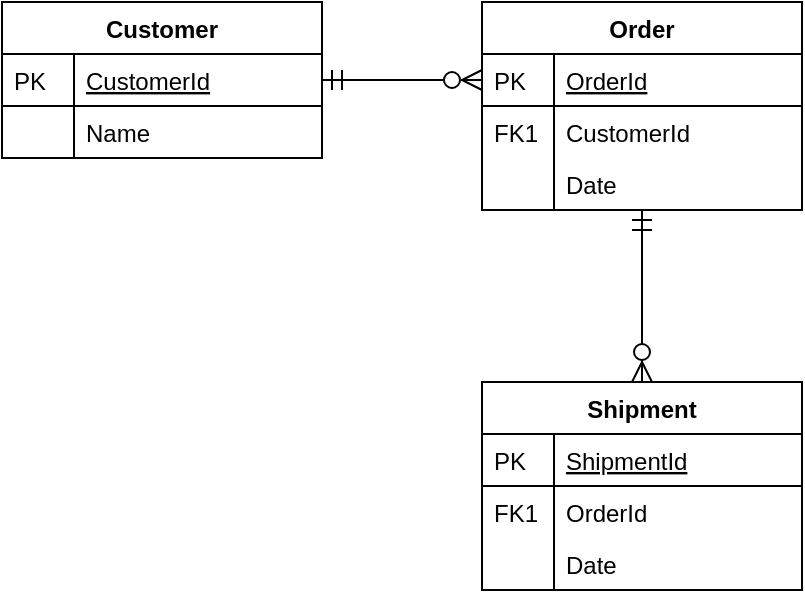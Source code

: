 <mxfile version="13.1.1" type="github"><diagram id="C5RBs43oDa-KdzZeNtuy" name="Page-1"><mxGraphModel dx="1223" dy="645" grid="1" gridSize="10" guides="1" tooltips="1" connect="1" arrows="1" fold="1" page="1" pageScale="1" pageWidth="827" pageHeight="1169" math="0" shadow="0"><root><mxCell id="WIyWlLk6GJQsqaUBKTNV-0"/><mxCell id="WIyWlLk6GJQsqaUBKTNV-1" parent="WIyWlLk6GJQsqaUBKTNV-0"/><mxCell id="zkfFHV4jXpPFQw0GAbJ--51" value="Customer" style="swimlane;fontStyle=1;childLayout=stackLayout;horizontal=1;startSize=26;horizontalStack=0;resizeParent=1;resizeLast=0;collapsible=1;marginBottom=0;rounded=0;shadow=0;strokeWidth=1;" parent="WIyWlLk6GJQsqaUBKTNV-1" vertex="1"><mxGeometry x="160" y="120" width="160" height="78" as="geometry"><mxRectangle x="20" y="80" width="160" height="26" as="alternateBounds"/></mxGeometry></mxCell><mxCell id="zkfFHV4jXpPFQw0GAbJ--52" value="CustomerId" style="shape=partialRectangle;top=0;left=0;right=0;bottom=1;align=left;verticalAlign=top;fillColor=none;spacingLeft=40;spacingRight=4;overflow=hidden;rotatable=0;points=[[0,0.5],[1,0.5]];portConstraint=eastwest;dropTarget=0;rounded=0;shadow=0;strokeWidth=1;fontStyle=4" parent="zkfFHV4jXpPFQw0GAbJ--51" vertex="1"><mxGeometry y="26" width="160" height="26" as="geometry"/></mxCell><mxCell id="zkfFHV4jXpPFQw0GAbJ--53" value="PK" style="shape=partialRectangle;top=0;left=0;bottom=0;fillColor=none;align=left;verticalAlign=top;spacingLeft=4;spacingRight=4;overflow=hidden;rotatable=0;points=[];portConstraint=eastwest;part=1;" parent="zkfFHV4jXpPFQw0GAbJ--52" vertex="1" connectable="0"><mxGeometry width="36" height="26" as="geometry"/></mxCell><mxCell id="zkfFHV4jXpPFQw0GAbJ--54" value="Name" style="shape=partialRectangle;top=0;left=0;right=0;bottom=0;align=left;verticalAlign=top;fillColor=none;spacingLeft=40;spacingRight=4;overflow=hidden;rotatable=0;points=[[0,0.5],[1,0.5]];portConstraint=eastwest;dropTarget=0;rounded=0;shadow=0;strokeWidth=1;" parent="zkfFHV4jXpPFQw0GAbJ--51" vertex="1"><mxGeometry y="52" width="160" height="26" as="geometry"/></mxCell><mxCell id="zkfFHV4jXpPFQw0GAbJ--55" value="" style="shape=partialRectangle;top=0;left=0;bottom=0;fillColor=none;align=left;verticalAlign=top;spacingLeft=4;spacingRight=4;overflow=hidden;rotatable=0;points=[];portConstraint=eastwest;part=1;" parent="zkfFHV4jXpPFQw0GAbJ--54" vertex="1" connectable="0"><mxGeometry width="36" height="26" as="geometry"/></mxCell><mxCell id="zkfFHV4jXpPFQw0GAbJ--56" value="Order" style="swimlane;fontStyle=1;childLayout=stackLayout;horizontal=1;startSize=26;horizontalStack=0;resizeParent=1;resizeLast=0;collapsible=1;marginBottom=0;rounded=0;shadow=0;strokeWidth=1;" parent="WIyWlLk6GJQsqaUBKTNV-1" vertex="1"><mxGeometry x="400" y="120" width="160" height="104" as="geometry"><mxRectangle x="260" y="80" width="160" height="26" as="alternateBounds"/></mxGeometry></mxCell><mxCell id="zkfFHV4jXpPFQw0GAbJ--57" value="OrderId" style="shape=partialRectangle;top=0;left=0;right=0;bottom=1;align=left;verticalAlign=top;fillColor=none;spacingLeft=40;spacingRight=4;overflow=hidden;rotatable=0;points=[[0,0.5],[1,0.5]];portConstraint=eastwest;dropTarget=0;rounded=0;shadow=0;strokeWidth=1;fontStyle=4" parent="zkfFHV4jXpPFQw0GAbJ--56" vertex="1"><mxGeometry y="26" width="160" height="26" as="geometry"/></mxCell><mxCell id="zkfFHV4jXpPFQw0GAbJ--58" value="PK" style="shape=partialRectangle;top=0;left=0;bottom=0;fillColor=none;align=left;verticalAlign=top;spacingLeft=4;spacingRight=4;overflow=hidden;rotatable=0;points=[];portConstraint=eastwest;part=1;" parent="zkfFHV4jXpPFQw0GAbJ--57" vertex="1" connectable="0"><mxGeometry width="36" height="26" as="geometry"/></mxCell><mxCell id="zkfFHV4jXpPFQw0GAbJ--59" value="CustomerId" style="shape=partialRectangle;top=0;left=0;right=0;bottom=0;align=left;verticalAlign=top;fillColor=none;spacingLeft=40;spacingRight=4;overflow=hidden;rotatable=0;points=[[0,0.5],[1,0.5]];portConstraint=eastwest;dropTarget=0;rounded=0;shadow=0;strokeWidth=1;" parent="zkfFHV4jXpPFQw0GAbJ--56" vertex="1"><mxGeometry y="52" width="160" height="26" as="geometry"/></mxCell><mxCell id="zkfFHV4jXpPFQw0GAbJ--60" value="FK1" style="shape=partialRectangle;top=0;left=0;bottom=0;fillColor=none;align=left;verticalAlign=top;spacingLeft=4;spacingRight=4;overflow=hidden;rotatable=0;points=[];portConstraint=eastwest;part=1;" parent="zkfFHV4jXpPFQw0GAbJ--59" vertex="1" connectable="0"><mxGeometry width="36" height="26" as="geometry"/></mxCell><mxCell id="zkfFHV4jXpPFQw0GAbJ--61" value="Date" style="shape=partialRectangle;top=0;left=0;right=0;bottom=0;align=left;verticalAlign=top;fillColor=none;spacingLeft=40;spacingRight=4;overflow=hidden;rotatable=0;points=[[0,0.5],[1,0.5]];portConstraint=eastwest;dropTarget=0;rounded=0;shadow=0;strokeWidth=1;" parent="zkfFHV4jXpPFQw0GAbJ--56" vertex="1"><mxGeometry y="78" width="160" height="26" as="geometry"/></mxCell><mxCell id="zkfFHV4jXpPFQw0GAbJ--62" value="" style="shape=partialRectangle;top=0;left=0;bottom=0;fillColor=none;align=left;verticalAlign=top;spacingLeft=4;spacingRight=4;overflow=hidden;rotatable=0;points=[];portConstraint=eastwest;part=1;" parent="zkfFHV4jXpPFQw0GAbJ--61" vertex="1" connectable="0"><mxGeometry width="36" height="26" as="geometry"/></mxCell><mxCell id="zkfFHV4jXpPFQw0GAbJ--63" value="" style="edgeStyle=orthogonalEdgeStyle;endArrow=ERzeroToMany;startArrow=ERmandOne;shadow=0;strokeWidth=1;endSize=8;startSize=8;" parent="WIyWlLk6GJQsqaUBKTNV-1" source="zkfFHV4jXpPFQw0GAbJ--52" target="zkfFHV4jXpPFQw0GAbJ--57" edge="1"><mxGeometry width="100" height="100" relative="1" as="geometry"><mxPoint x="310" y="390" as="sourcePoint"/><mxPoint x="410" y="290" as="targetPoint"/></mxGeometry></mxCell><mxCell id="zkfFHV4jXpPFQw0GAbJ--64" value="Shipment" style="swimlane;fontStyle=1;childLayout=stackLayout;horizontal=1;startSize=26;horizontalStack=0;resizeParent=1;resizeLast=0;collapsible=1;marginBottom=0;rounded=0;shadow=0;strokeWidth=1;" parent="WIyWlLk6GJQsqaUBKTNV-1" vertex="1"><mxGeometry x="400" y="310" width="160" height="104" as="geometry"><mxRectangle x="260" y="270" width="160" height="26" as="alternateBounds"/></mxGeometry></mxCell><mxCell id="zkfFHV4jXpPFQw0GAbJ--65" value="ShipmentId" style="shape=partialRectangle;top=0;left=0;right=0;bottom=1;align=left;verticalAlign=top;fillColor=none;spacingLeft=40;spacingRight=4;overflow=hidden;rotatable=0;points=[[0,0.5],[1,0.5]];portConstraint=eastwest;dropTarget=0;rounded=0;shadow=0;strokeWidth=1;fontStyle=4" parent="zkfFHV4jXpPFQw0GAbJ--64" vertex="1"><mxGeometry y="26" width="160" height="26" as="geometry"/></mxCell><mxCell id="zkfFHV4jXpPFQw0GAbJ--66" value="PK" style="shape=partialRectangle;top=0;left=0;bottom=0;fillColor=none;align=left;verticalAlign=top;spacingLeft=4;spacingRight=4;overflow=hidden;rotatable=0;points=[];portConstraint=eastwest;part=1;" parent="zkfFHV4jXpPFQw0GAbJ--65" vertex="1" connectable="0"><mxGeometry width="36" height="26" as="geometry"/></mxCell><mxCell id="zkfFHV4jXpPFQw0GAbJ--67" value="OrderId" style="shape=partialRectangle;top=0;left=0;right=0;bottom=0;align=left;verticalAlign=top;fillColor=none;spacingLeft=40;spacingRight=4;overflow=hidden;rotatable=0;points=[[0,0.5],[1,0.5]];portConstraint=eastwest;dropTarget=0;rounded=0;shadow=0;strokeWidth=1;" parent="zkfFHV4jXpPFQw0GAbJ--64" vertex="1"><mxGeometry y="52" width="160" height="26" as="geometry"/></mxCell><mxCell id="zkfFHV4jXpPFQw0GAbJ--68" value="FK1" style="shape=partialRectangle;top=0;left=0;bottom=0;fillColor=none;align=left;verticalAlign=top;spacingLeft=4;spacingRight=4;overflow=hidden;rotatable=0;points=[];portConstraint=eastwest;part=1;" parent="zkfFHV4jXpPFQw0GAbJ--67" vertex="1" connectable="0"><mxGeometry width="36" height="26" as="geometry"/></mxCell><mxCell id="zkfFHV4jXpPFQw0GAbJ--69" value="Date" style="shape=partialRectangle;top=0;left=0;right=0;bottom=0;align=left;verticalAlign=top;fillColor=none;spacingLeft=40;spacingRight=4;overflow=hidden;rotatable=0;points=[[0,0.5],[1,0.5]];portConstraint=eastwest;dropTarget=0;rounded=0;shadow=0;strokeWidth=1;" parent="zkfFHV4jXpPFQw0GAbJ--64" vertex="1"><mxGeometry y="78" width="160" height="26" as="geometry"/></mxCell><mxCell id="zkfFHV4jXpPFQw0GAbJ--70" value="" style="shape=partialRectangle;top=0;left=0;bottom=0;fillColor=none;align=left;verticalAlign=top;spacingLeft=4;spacingRight=4;overflow=hidden;rotatable=0;points=[];portConstraint=eastwest;part=1;" parent="zkfFHV4jXpPFQw0GAbJ--69" vertex="1" connectable="0"><mxGeometry width="36" height="26" as="geometry"/></mxCell><mxCell id="zkfFHV4jXpPFQw0GAbJ--71" value="" style="edgeStyle=orthogonalEdgeStyle;endArrow=ERzeroToMany;startArrow=ERmandOne;shadow=0;strokeWidth=1;endSize=8;startSize=8;" parent="WIyWlLk6GJQsqaUBKTNV-1" source="zkfFHV4jXpPFQw0GAbJ--56" target="zkfFHV4jXpPFQw0GAbJ--64" edge="1"><mxGeometry width="100" height="100" relative="1" as="geometry"><mxPoint x="410" y="182" as="sourcePoint"/><mxPoint x="330" y="169" as="targetPoint"/><Array as="points"/></mxGeometry></mxCell></root></mxGraphModel></diagram></mxfile>